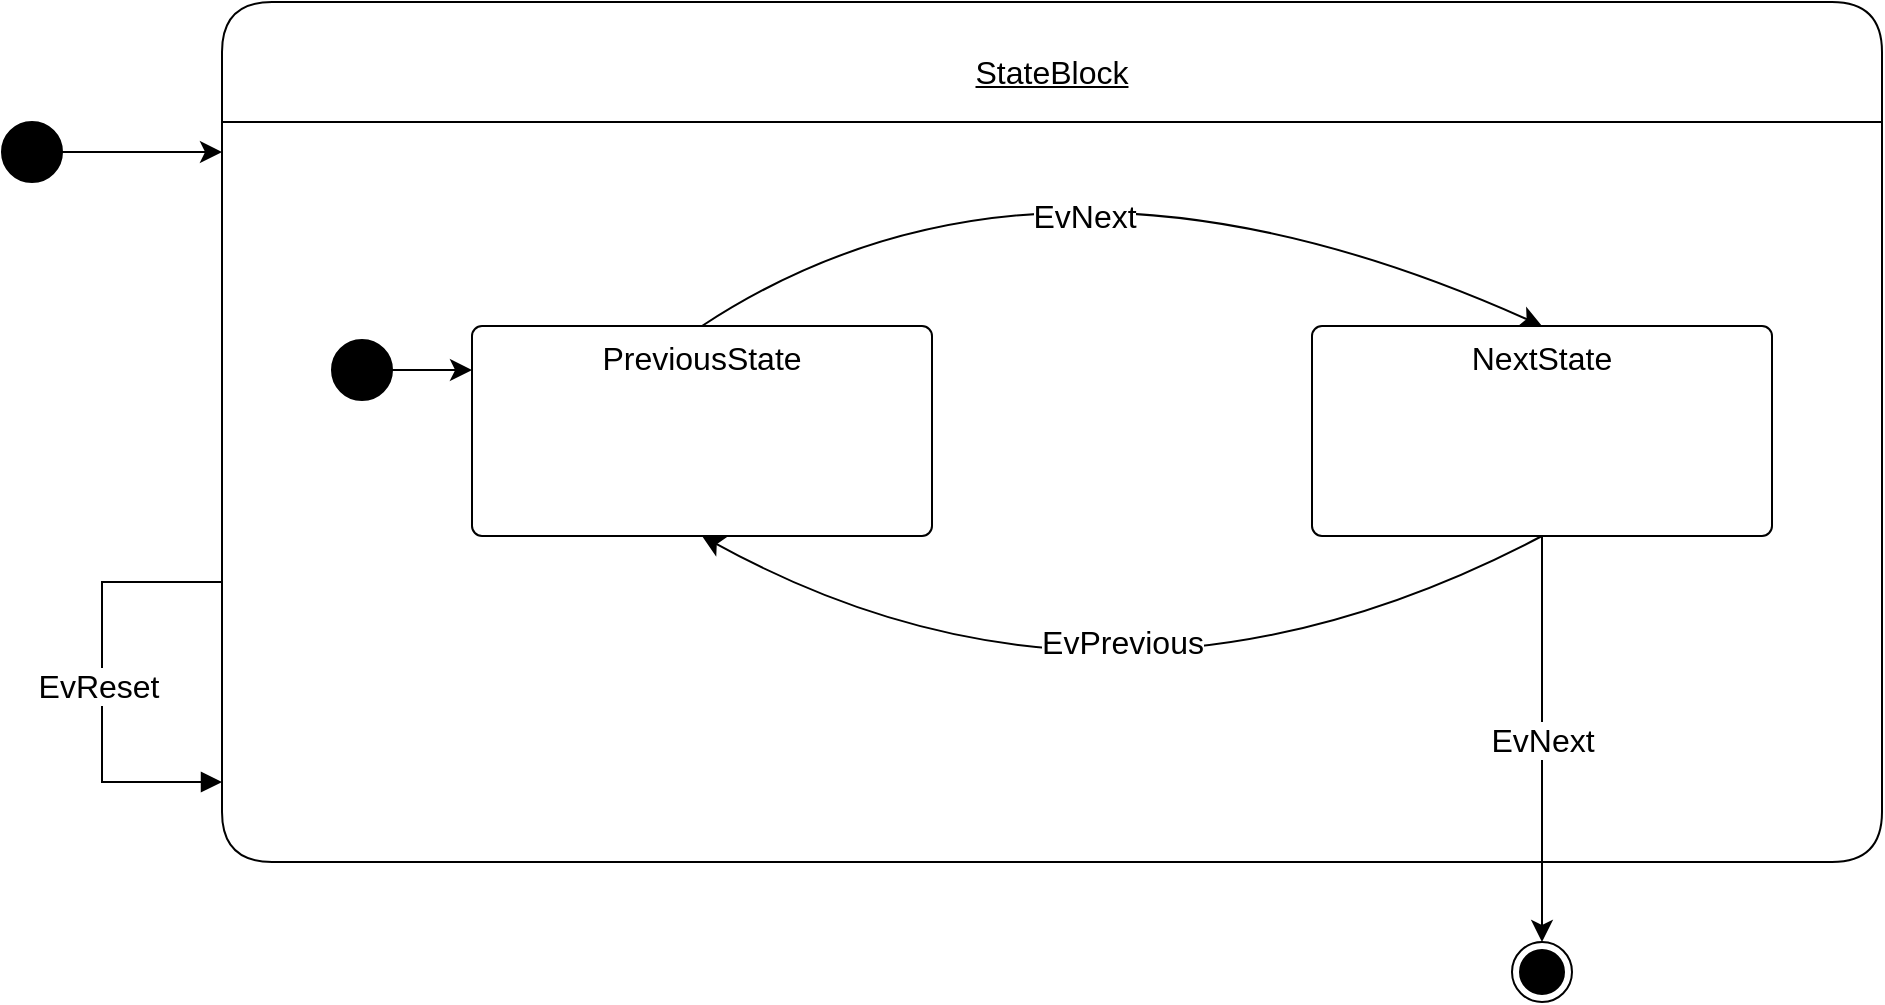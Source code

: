 <mxfile version="23.0.2" type="device">
  <diagram name="Page-1" id="13e1069c-82ec-6db2-03f1-153e76fe0fe0">
    <mxGraphModel dx="2049" dy="1414" grid="1" gridSize="10" guides="1" tooltips="1" connect="1" arrows="1" fold="1" page="1" pageScale="1" pageWidth="1100" pageHeight="850" background="none" math="1" shadow="0">
      <root>
        <mxCell id="0" />
        <mxCell id="1" parent="0" />
        <mxCell id="ox-jFP4TPnjudbI14T01-13" style="edgeStyle=none;curved=1;rounded=0;orthogonalLoop=1;jettySize=auto;html=1;exitX=1;exitY=0.5;exitDx=0;exitDy=0;fontSize=12;startSize=8;endSize=8;" parent="1" source="ox-jFP4TPnjudbI14T01-1" edge="1">
          <mxGeometry relative="1" as="geometry">
            <mxPoint x="190" y="250" as="targetPoint" />
          </mxGeometry>
        </mxCell>
        <mxCell id="ox-jFP4TPnjudbI14T01-1" value="" style="ellipse;fillColor=strokeColor;html=1;fontSize=16;" parent="1" vertex="1">
          <mxGeometry x="80" y="235" width="30" height="30" as="geometry" />
        </mxCell>
        <mxCell id="ox-jFP4TPnjudbI14T01-3" value="" style="ellipse;html=1;shape=endState;fillColor=strokeColor;fontSize=16;" parent="1" vertex="1">
          <mxGeometry x="835" y="645" width="30" height="30" as="geometry" />
        </mxCell>
        <mxCell id="ox-jFP4TPnjudbI14T01-4" value="&lt;font face=&quot;Helvetica&quot;&gt;&lt;br&gt;StateBlock&lt;/font&gt;" style="swimlane;fontStyle=4;align=center;verticalAlign=top;childLayout=stackLayout;horizontal=1;startSize=60;horizontalStack=0;resizeParent=1;resizeParentMax=0;resizeLast=0;collapsible=0;marginBottom=0;html=1;rounded=1;absoluteArcSize=1;arcSize=50;whiteSpace=wrap;fontSize=16;movable=1;resizable=1;rotatable=1;deletable=1;editable=1;locked=0;connectable=1;" parent="1" vertex="1">
          <mxGeometry x="190" y="175" width="830" height="430" as="geometry" />
        </mxCell>
        <mxCell id="ox-jFP4TPnjudbI14T01-17" value="PreviousState" style="html=1;align=center;verticalAlign=top;rounded=1;absoluteArcSize=1;arcSize=10;dashed=0;whiteSpace=wrap;fontSize=16;" parent="1" vertex="1">
          <mxGeometry x="315" y="337" width="230" height="105" as="geometry" />
        </mxCell>
        <mxCell id="ox-jFP4TPnjudbI14T01-18" value="NextState" style="html=1;align=center;verticalAlign=top;rounded=1;absoluteArcSize=1;arcSize=10;dashed=0;whiteSpace=wrap;fontSize=16;" parent="1" vertex="1">
          <mxGeometry x="735" y="337" width="230" height="105" as="geometry" />
        </mxCell>
        <mxCell id="ox-jFP4TPnjudbI14T01-20" value="" style="endArrow=classic;html=1;rounded=0;fontSize=12;startSize=8;endSize=8;curved=1;exitX=0.5;exitY=0;exitDx=0;exitDy=0;entryX=0.5;entryY=0;entryDx=0;entryDy=0;" parent="1" source="ox-jFP4TPnjudbI14T01-17" target="ox-jFP4TPnjudbI14T01-18" edge="1">
          <mxGeometry relative="1" as="geometry">
            <mxPoint x="540" y="295" as="sourcePoint" />
            <mxPoint x="640" y="295" as="targetPoint" />
            <Array as="points">
              <mxPoint x="600" y="225" />
            </Array>
          </mxGeometry>
        </mxCell>
        <mxCell id="ox-jFP4TPnjudbI14T01-21" value="EvNext" style="edgeLabel;resizable=0;html=1;align=center;verticalAlign=middle;fontSize=16;" parent="ox-jFP4TPnjudbI14T01-20" connectable="0" vertex="1">
          <mxGeometry relative="1" as="geometry">
            <mxPoint x="-12" y="42" as="offset" />
          </mxGeometry>
        </mxCell>
        <mxCell id="ox-jFP4TPnjudbI14T01-22" value="" style="ellipse;fillColor=strokeColor;html=1;fontSize=16;" parent="1" vertex="1">
          <mxGeometry x="245" y="344" width="30" height="30" as="geometry" />
        </mxCell>
        <mxCell id="ox-jFP4TPnjudbI14T01-25" style="edgeStyle=none;curved=1;rounded=0;orthogonalLoop=1;jettySize=auto;html=1;entryX=0;entryY=0.21;entryDx=0;entryDy=0;entryPerimeter=0;fontSize=12;startSize=8;endSize=8;" parent="1" source="ox-jFP4TPnjudbI14T01-22" target="ox-jFP4TPnjudbI14T01-17" edge="1">
          <mxGeometry relative="1" as="geometry" />
        </mxCell>
        <mxCell id="ox-jFP4TPnjudbI14T01-30" value="" style="endArrow=classic;html=1;rounded=0;fontSize=12;startSize=8;endSize=8;curved=1;exitX=0.5;exitY=0;exitDx=0;exitDy=0;entryX=0.5;entryY=0;entryDx=0;entryDy=0;" parent="1" edge="1">
          <mxGeometry relative="1" as="geometry">
            <mxPoint x="850" y="442" as="sourcePoint" />
            <mxPoint x="430" y="442" as="targetPoint" />
            <Array as="points">
              <mxPoint x="635" y="555" />
            </Array>
          </mxGeometry>
        </mxCell>
        <mxCell id="ox-jFP4TPnjudbI14T01-31" value="EvPrevious" style="edgeLabel;resizable=0;html=1;align=center;verticalAlign=middle;fontSize=16;" parent="ox-jFP4TPnjudbI14T01-30" connectable="0" vertex="1">
          <mxGeometry relative="1" as="geometry">
            <mxPoint x="1" y="-58" as="offset" />
          </mxGeometry>
        </mxCell>
        <mxCell id="ox-jFP4TPnjudbI14T01-32" value="" style="endArrow=classic;html=1;rounded=0;fontSize=12;startSize=8;endSize=8;curved=1;exitX=0.5;exitY=1;exitDx=0;exitDy=0;entryX=0.5;entryY=0;entryDx=0;entryDy=0;" parent="1" source="ox-jFP4TPnjudbI14T01-18" target="ox-jFP4TPnjudbI14T01-3" edge="1">
          <mxGeometry relative="1" as="geometry">
            <mxPoint x="780" y="545" as="sourcePoint" />
            <mxPoint x="880" y="545" as="targetPoint" />
          </mxGeometry>
        </mxCell>
        <mxCell id="ox-jFP4TPnjudbI14T01-33" value="EvNext" style="edgeLabel;resizable=0;html=1;align=center;verticalAlign=middle;fontSize=16;" parent="ox-jFP4TPnjudbI14T01-32" connectable="0" vertex="1">
          <mxGeometry relative="1" as="geometry" />
        </mxCell>
        <mxCell id="ox-jFP4TPnjudbI14T01-38" value="" style="html=1;align=left;spacingLeft=2;endArrow=block;rounded=0;edgeStyle=orthogonalEdgeStyle;curved=0;rounded=0;fontSize=12;startSize=8;endSize=8;" parent="1" edge="1">
          <mxGeometry x="-1" y="-413" relative="1" as="geometry">
            <mxPoint x="190" y="465" as="sourcePoint" />
            <Array as="points">
              <mxPoint x="130" y="465" />
              <mxPoint x="130" y="565" />
            </Array>
            <mxPoint x="190" y="565" as="targetPoint" />
            <mxPoint x="-410" y="-363" as="offset" />
          </mxGeometry>
        </mxCell>
        <mxCell id="ox-jFP4TPnjudbI14T01-39" value="EvReset" style="edgeLabel;resizable=0;html=1;align=center;verticalAlign=middle;fontSize=16;" parent="1" connectable="0" vertex="1">
          <mxGeometry x="140.005" y="514.997" as="geometry">
            <mxPoint x="-12" y="2" as="offset" />
          </mxGeometry>
        </mxCell>
      </root>
    </mxGraphModel>
  </diagram>
</mxfile>
